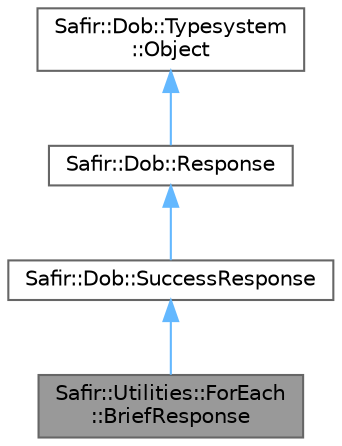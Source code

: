 digraph "Safir::Utilities::ForEach::BriefResponse"
{
 // LATEX_PDF_SIZE
  bgcolor="transparent";
  edge [fontname=Helvetica,fontsize=10,labelfontname=Helvetica,labelfontsize=10];
  node [fontname=Helvetica,fontsize=10,shape=box,height=0.2,width=0.4];
  Node1 [label="Safir::Utilities::ForEach\l::BriefResponse",height=0.2,width=0.4,color="gray40", fillcolor="grey60", style="filled", fontcolor="black",tooltip="Brief response for a ForEach service request."];
  Node2 -> Node1 [dir="back",color="steelblue1",style="solid"];
  Node2 [label="Safir::Dob::SuccessResponse",height=0.2,width=0.4,color="gray40", fillcolor="white", style="filled",URL="$a01939.html",tooltip="The baseclass for all success responses."];
  Node3 -> Node2 [dir="back",color="steelblue1",style="solid"];
  Node3 [label="Safir::Dob::Response",height=0.2,width=0.4,color="gray40", fillcolor="white", style="filled",URL="$a01919.html",tooltip="The baseclass for all responses."];
  Node4 -> Node3 [dir="back",color="steelblue1",style="solid"];
  Node4 [label="Safir::Dob::Typesystem\l::Object",height=0.2,width=0.4,color="gray40", fillcolor="white", style="filled",URL="$a01499.html",tooltip="The base class for all DOB objects."];
}
